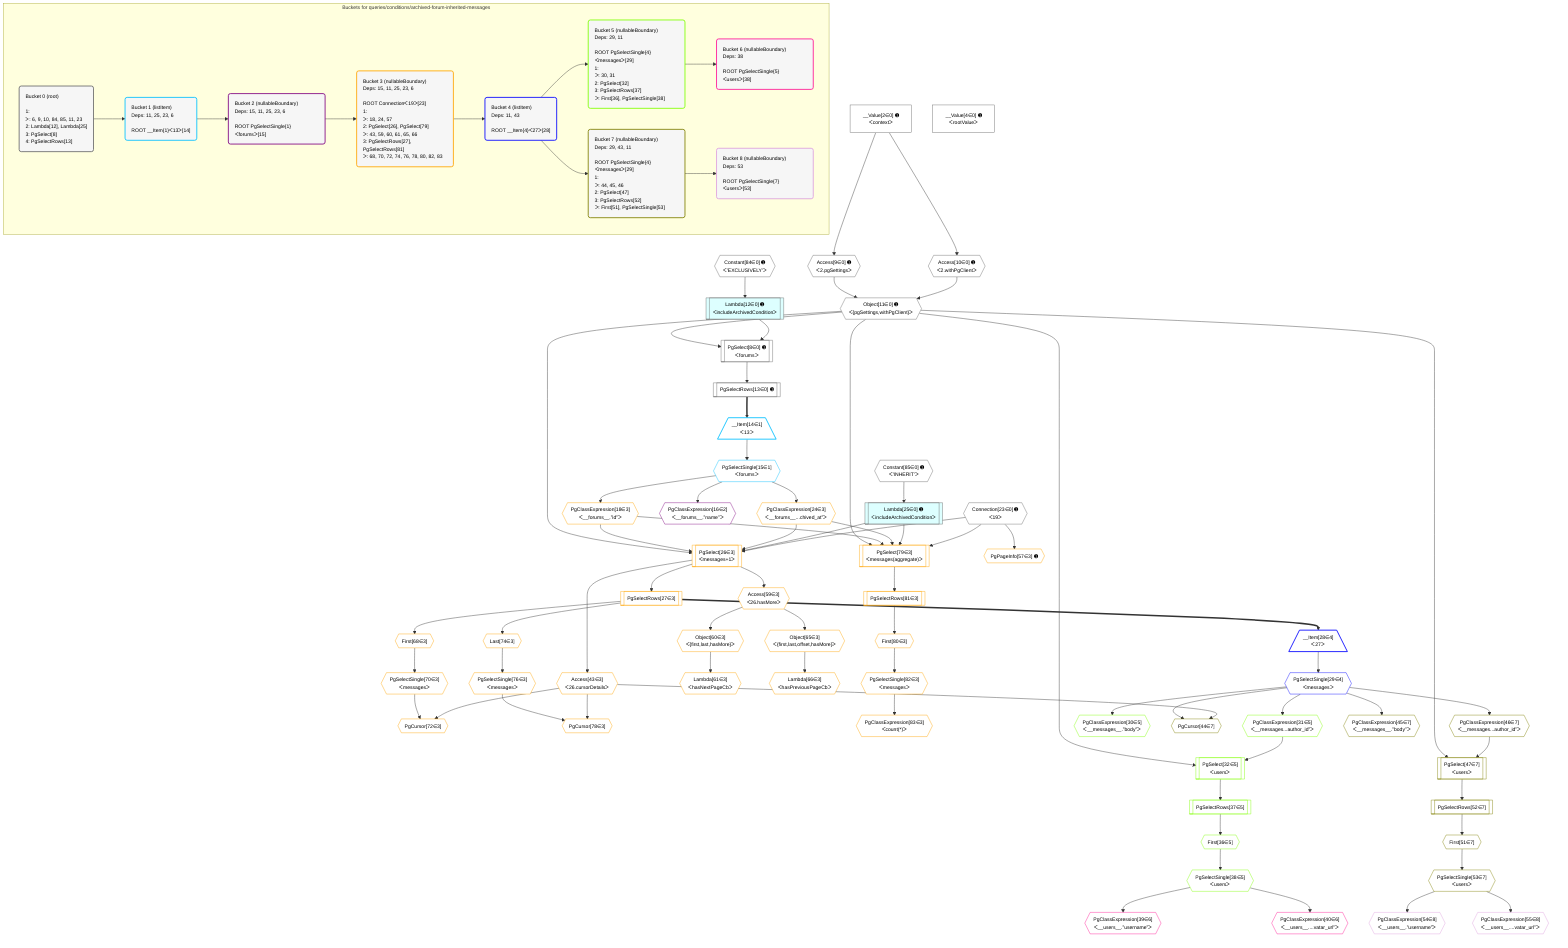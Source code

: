 %%{init: {'themeVariables': { 'fontSize': '12px'}}}%%
graph TD
    classDef path fill:#eee,stroke:#000,color:#000
    classDef plan fill:#fff,stroke-width:1px,color:#000
    classDef itemplan fill:#fff,stroke-width:2px,color:#000
    classDef unbatchedplan fill:#dff,stroke-width:1px,color:#000
    classDef sideeffectplan fill:#fcc,stroke-width:2px,color:#000
    classDef bucket fill:#f6f6f6,color:#000,stroke-width:2px,text-align:left


    %% plan dependencies
    PgSelect8[["PgSelect[8∈0] ➊<br />ᐸforumsᐳ"]]:::plan
    Object11{{"Object[11∈0] ➊<br />ᐸ{pgSettings,withPgClient}ᐳ"}}:::plan
    Lambda12[["Lambda[12∈0] ➊<br />ᐸincludeArchivedConditionᐳ"]]:::unbatchedplan
    Object11 & Lambda12 --> PgSelect8
    Access9{{"Access[9∈0] ➊<br />ᐸ2.pgSettingsᐳ"}}:::plan
    Access10{{"Access[10∈0] ➊<br />ᐸ2.withPgClientᐳ"}}:::plan
    Access9 & Access10 --> Object11
    Connection23{{"Connection[23∈0] ➊<br />ᐸ19ᐳ"}}:::plan
    __Value2["__Value[2∈0] ➊<br />ᐸcontextᐳ"]:::plan
    __Value2 --> Access9
    __Value2 --> Access10
    Constant84{{"Constant[84∈0] ➊<br />ᐸ'EXCLUSIVELY'ᐳ"}}:::plan
    Constant84 --> Lambda12
    PgSelectRows13[["PgSelectRows[13∈0] ➊"]]:::plan
    PgSelect8 --> PgSelectRows13
    Lambda25[["Lambda[25∈0] ➊<br />ᐸincludeArchivedConditionᐳ"]]:::unbatchedplan
    Constant85{{"Constant[85∈0] ➊<br />ᐸ'INHERIT'ᐳ"}}:::plan
    Constant85 --> Lambda25
    __Value4["__Value[4∈0] ➊<br />ᐸrootValueᐳ"]:::plan
    __Item14[/"__Item[14∈1]<br />ᐸ13ᐳ"\]:::itemplan
    PgSelectRows13 ==> __Item14
    PgSelectSingle15{{"PgSelectSingle[15∈1]<br />ᐸforumsᐳ"}}:::plan
    __Item14 --> PgSelectSingle15
    PgClassExpression16{{"PgClassExpression[16∈2]<br />ᐸ__forums__.”name”ᐳ"}}:::plan
    PgSelectSingle15 --> PgClassExpression16
    PgSelect26[["PgSelect[26∈3]<br />ᐸmessages+1ᐳ"]]:::plan
    PgClassExpression18{{"PgClassExpression[18∈3]<br />ᐸ__forums__.”id”ᐳ"}}:::plan
    PgClassExpression24{{"PgClassExpression[24∈3]<br />ᐸ__forums__...chived_at”ᐳ"}}:::plan
    Object11 & PgClassExpression18 & PgClassExpression24 & Lambda25 & Connection23 --> PgSelect26
    PgSelect79[["PgSelect[79∈3]<br />ᐸmessages(aggregate)ᐳ"]]:::plan
    Object11 & PgClassExpression18 & PgClassExpression24 & Lambda25 & Connection23 --> PgSelect79
    Object65{{"Object[65∈3]<br />ᐸ{first,last,offset,hasMore}ᐳ"}}:::plan
    Access59{{"Access[59∈3]<br />ᐸ26.hasMoreᐳ"}}:::plan
    Access59 --> Object65
    Object60{{"Object[60∈3]<br />ᐸ{first,last,hasMore}ᐳ"}}:::plan
    Access59 --> Object60
    PgCursor72{{"PgCursor[72∈3]"}}:::plan
    PgSelectSingle70{{"PgSelectSingle[70∈3]<br />ᐸmessagesᐳ"}}:::plan
    Access43{{"Access[43∈3]<br />ᐸ26.cursorDetailsᐳ"}}:::plan
    PgSelectSingle70 & Access43 --> PgCursor72
    PgCursor78{{"PgCursor[78∈3]"}}:::plan
    PgSelectSingle76{{"PgSelectSingle[76∈3]<br />ᐸmessagesᐳ"}}:::plan
    PgSelectSingle76 & Access43 --> PgCursor78
    PgSelectSingle15 --> PgClassExpression18
    PgSelectSingle15 --> PgClassExpression24
    PgSelectRows27[["PgSelectRows[27∈3]"]]:::plan
    PgSelect26 --> PgSelectRows27
    PgSelect26 --> Access43
    PgPageInfo57{{"PgPageInfo[57∈3] ➊"}}:::plan
    Connection23 --> PgPageInfo57
    PgSelect26 --> Access59
    Lambda61{{"Lambda[61∈3]<br />ᐸhasNextPageCbᐳ"}}:::plan
    Object60 --> Lambda61
    Lambda66{{"Lambda[66∈3]<br />ᐸhasPreviousPageCbᐳ"}}:::plan
    Object65 --> Lambda66
    First68{{"First[68∈3]"}}:::plan
    PgSelectRows27 --> First68
    First68 --> PgSelectSingle70
    Last74{{"Last[74∈3]"}}:::plan
    PgSelectRows27 --> Last74
    Last74 --> PgSelectSingle76
    First80{{"First[80∈3]"}}:::plan
    PgSelectRows81[["PgSelectRows[81∈3]"]]:::plan
    PgSelectRows81 --> First80
    PgSelect79 --> PgSelectRows81
    PgSelectSingle82{{"PgSelectSingle[82∈3]<br />ᐸmessagesᐳ"}}:::plan
    First80 --> PgSelectSingle82
    PgClassExpression83{{"PgClassExpression[83∈3]<br />ᐸcount(*)ᐳ"}}:::plan
    PgSelectSingle82 --> PgClassExpression83
    __Item28[/"__Item[28∈4]<br />ᐸ27ᐳ"\]:::itemplan
    PgSelectRows27 ==> __Item28
    PgSelectSingle29{{"PgSelectSingle[29∈4]<br />ᐸmessagesᐳ"}}:::plan
    __Item28 --> PgSelectSingle29
    PgSelect32[["PgSelect[32∈5]<br />ᐸusersᐳ"]]:::plan
    PgClassExpression31{{"PgClassExpression[31∈5]<br />ᐸ__messages...author_id”ᐳ"}}:::plan
    Object11 & PgClassExpression31 --> PgSelect32
    PgClassExpression30{{"PgClassExpression[30∈5]<br />ᐸ__messages__.”body”ᐳ"}}:::plan
    PgSelectSingle29 --> PgClassExpression30
    PgSelectSingle29 --> PgClassExpression31
    First36{{"First[36∈5]"}}:::plan
    PgSelectRows37[["PgSelectRows[37∈5]"]]:::plan
    PgSelectRows37 --> First36
    PgSelect32 --> PgSelectRows37
    PgSelectSingle38{{"PgSelectSingle[38∈5]<br />ᐸusersᐳ"}}:::plan
    First36 --> PgSelectSingle38
    PgClassExpression39{{"PgClassExpression[39∈6]<br />ᐸ__users__.”username”ᐳ"}}:::plan
    PgSelectSingle38 --> PgClassExpression39
    PgClassExpression40{{"PgClassExpression[40∈6]<br />ᐸ__users__....vatar_url”ᐳ"}}:::plan
    PgSelectSingle38 --> PgClassExpression40
    PgCursor44{{"PgCursor[44∈7]"}}:::plan
    PgSelectSingle29 & Access43 --> PgCursor44
    PgSelect47[["PgSelect[47∈7]<br />ᐸusersᐳ"]]:::plan
    PgClassExpression46{{"PgClassExpression[46∈7]<br />ᐸ__messages...author_id”ᐳ"}}:::plan
    Object11 & PgClassExpression46 --> PgSelect47
    PgClassExpression45{{"PgClassExpression[45∈7]<br />ᐸ__messages__.”body”ᐳ"}}:::plan
    PgSelectSingle29 --> PgClassExpression45
    PgSelectSingle29 --> PgClassExpression46
    First51{{"First[51∈7]"}}:::plan
    PgSelectRows52[["PgSelectRows[52∈7]"]]:::plan
    PgSelectRows52 --> First51
    PgSelect47 --> PgSelectRows52
    PgSelectSingle53{{"PgSelectSingle[53∈7]<br />ᐸusersᐳ"}}:::plan
    First51 --> PgSelectSingle53
    PgClassExpression54{{"PgClassExpression[54∈8]<br />ᐸ__users__.”username”ᐳ"}}:::plan
    PgSelectSingle53 --> PgClassExpression54
    PgClassExpression55{{"PgClassExpression[55∈8]<br />ᐸ__users__....vatar_url”ᐳ"}}:::plan
    PgSelectSingle53 --> PgClassExpression55

    %% define steps

    subgraph "Buckets for queries/conditions/archived-forum-inherited-messages"
    Bucket0("Bucket 0 (root)<br /><br />1: <br />ᐳ: 6, 9, 10, 84, 85, 11, 23<br />2: Lambda[12], Lambda[25]<br />3: PgSelect[8]<br />4: PgSelectRows[13]"):::bucket
    classDef bucket0 stroke:#696969
    class Bucket0,__Value2,__Value4,PgSelect8,Access9,Access10,Object11,Lambda12,PgSelectRows13,Connection23,Lambda25,Constant84,Constant85 bucket0
    Bucket1("Bucket 1 (listItem)<br />Deps: 11, 25, 23, 6<br /><br />ROOT __Item{1}ᐸ13ᐳ[14]"):::bucket
    classDef bucket1 stroke:#00bfff
    class Bucket1,__Item14,PgSelectSingle15 bucket1
    Bucket2("Bucket 2 (nullableBoundary)<br />Deps: 15, 11, 25, 23, 6<br /><br />ROOT PgSelectSingle{1}ᐸforumsᐳ[15]"):::bucket
    classDef bucket2 stroke:#7f007f
    class Bucket2,PgClassExpression16 bucket2
    Bucket3("Bucket 3 (nullableBoundary)<br />Deps: 15, 11, 25, 23, 6<br /><br />ROOT Connectionᐸ19ᐳ[23]<br />1: <br />ᐳ: 18, 24, 57<br />2: PgSelect[26], PgSelect[79]<br />ᐳ: 43, 59, 60, 61, 65, 66<br />3: PgSelectRows[27], PgSelectRows[81]<br />ᐳ: 68, 70, 72, 74, 76, 78, 80, 82, 83"):::bucket
    classDef bucket3 stroke:#ffa500
    class Bucket3,PgClassExpression18,PgClassExpression24,PgSelect26,PgSelectRows27,Access43,PgPageInfo57,Access59,Object60,Lambda61,Object65,Lambda66,First68,PgSelectSingle70,PgCursor72,Last74,PgSelectSingle76,PgCursor78,PgSelect79,First80,PgSelectRows81,PgSelectSingle82,PgClassExpression83 bucket3
    Bucket4("Bucket 4 (listItem)<br />Deps: 11, 43<br /><br />ROOT __Item{4}ᐸ27ᐳ[28]"):::bucket
    classDef bucket4 stroke:#0000ff
    class Bucket4,__Item28,PgSelectSingle29 bucket4
    Bucket5("Bucket 5 (nullableBoundary)<br />Deps: 29, 11<br /><br />ROOT PgSelectSingle{4}ᐸmessagesᐳ[29]<br />1: <br />ᐳ: 30, 31<br />2: PgSelect[32]<br />3: PgSelectRows[37]<br />ᐳ: First[36], PgSelectSingle[38]"):::bucket
    classDef bucket5 stroke:#7fff00
    class Bucket5,PgClassExpression30,PgClassExpression31,PgSelect32,First36,PgSelectRows37,PgSelectSingle38 bucket5
    Bucket6("Bucket 6 (nullableBoundary)<br />Deps: 38<br /><br />ROOT PgSelectSingle{5}ᐸusersᐳ[38]"):::bucket
    classDef bucket6 stroke:#ff1493
    class Bucket6,PgClassExpression39,PgClassExpression40 bucket6
    Bucket7("Bucket 7 (nullableBoundary)<br />Deps: 29, 43, 11<br /><br />ROOT PgSelectSingle{4}ᐸmessagesᐳ[29]<br />1: <br />ᐳ: 44, 45, 46<br />2: PgSelect[47]<br />3: PgSelectRows[52]<br />ᐳ: First[51], PgSelectSingle[53]"):::bucket
    classDef bucket7 stroke:#808000
    class Bucket7,PgCursor44,PgClassExpression45,PgClassExpression46,PgSelect47,First51,PgSelectRows52,PgSelectSingle53 bucket7
    Bucket8("Bucket 8 (nullableBoundary)<br />Deps: 53<br /><br />ROOT PgSelectSingle{7}ᐸusersᐳ[53]"):::bucket
    classDef bucket8 stroke:#dda0dd
    class Bucket8,PgClassExpression54,PgClassExpression55 bucket8
    Bucket0 --> Bucket1
    Bucket1 --> Bucket2
    Bucket2 --> Bucket3
    Bucket3 --> Bucket4
    Bucket4 --> Bucket5 & Bucket7
    Bucket5 --> Bucket6
    Bucket7 --> Bucket8
    end